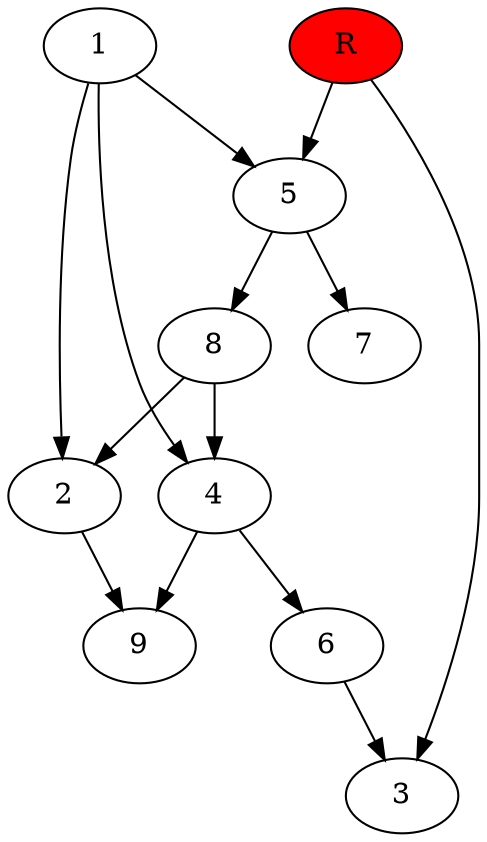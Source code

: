 digraph prb38138 {
	1
	2
	3
	4
	5
	6
	7
	8
	R [fillcolor="#ff0000" style=filled]
	1 -> 2
	1 -> 4
	1 -> 5
	2 -> 9
	4 -> 6
	4 -> 9
	5 -> 7
	5 -> 8
	6 -> 3
	8 -> 2
	8 -> 4
	R -> 3
	R -> 5
}
